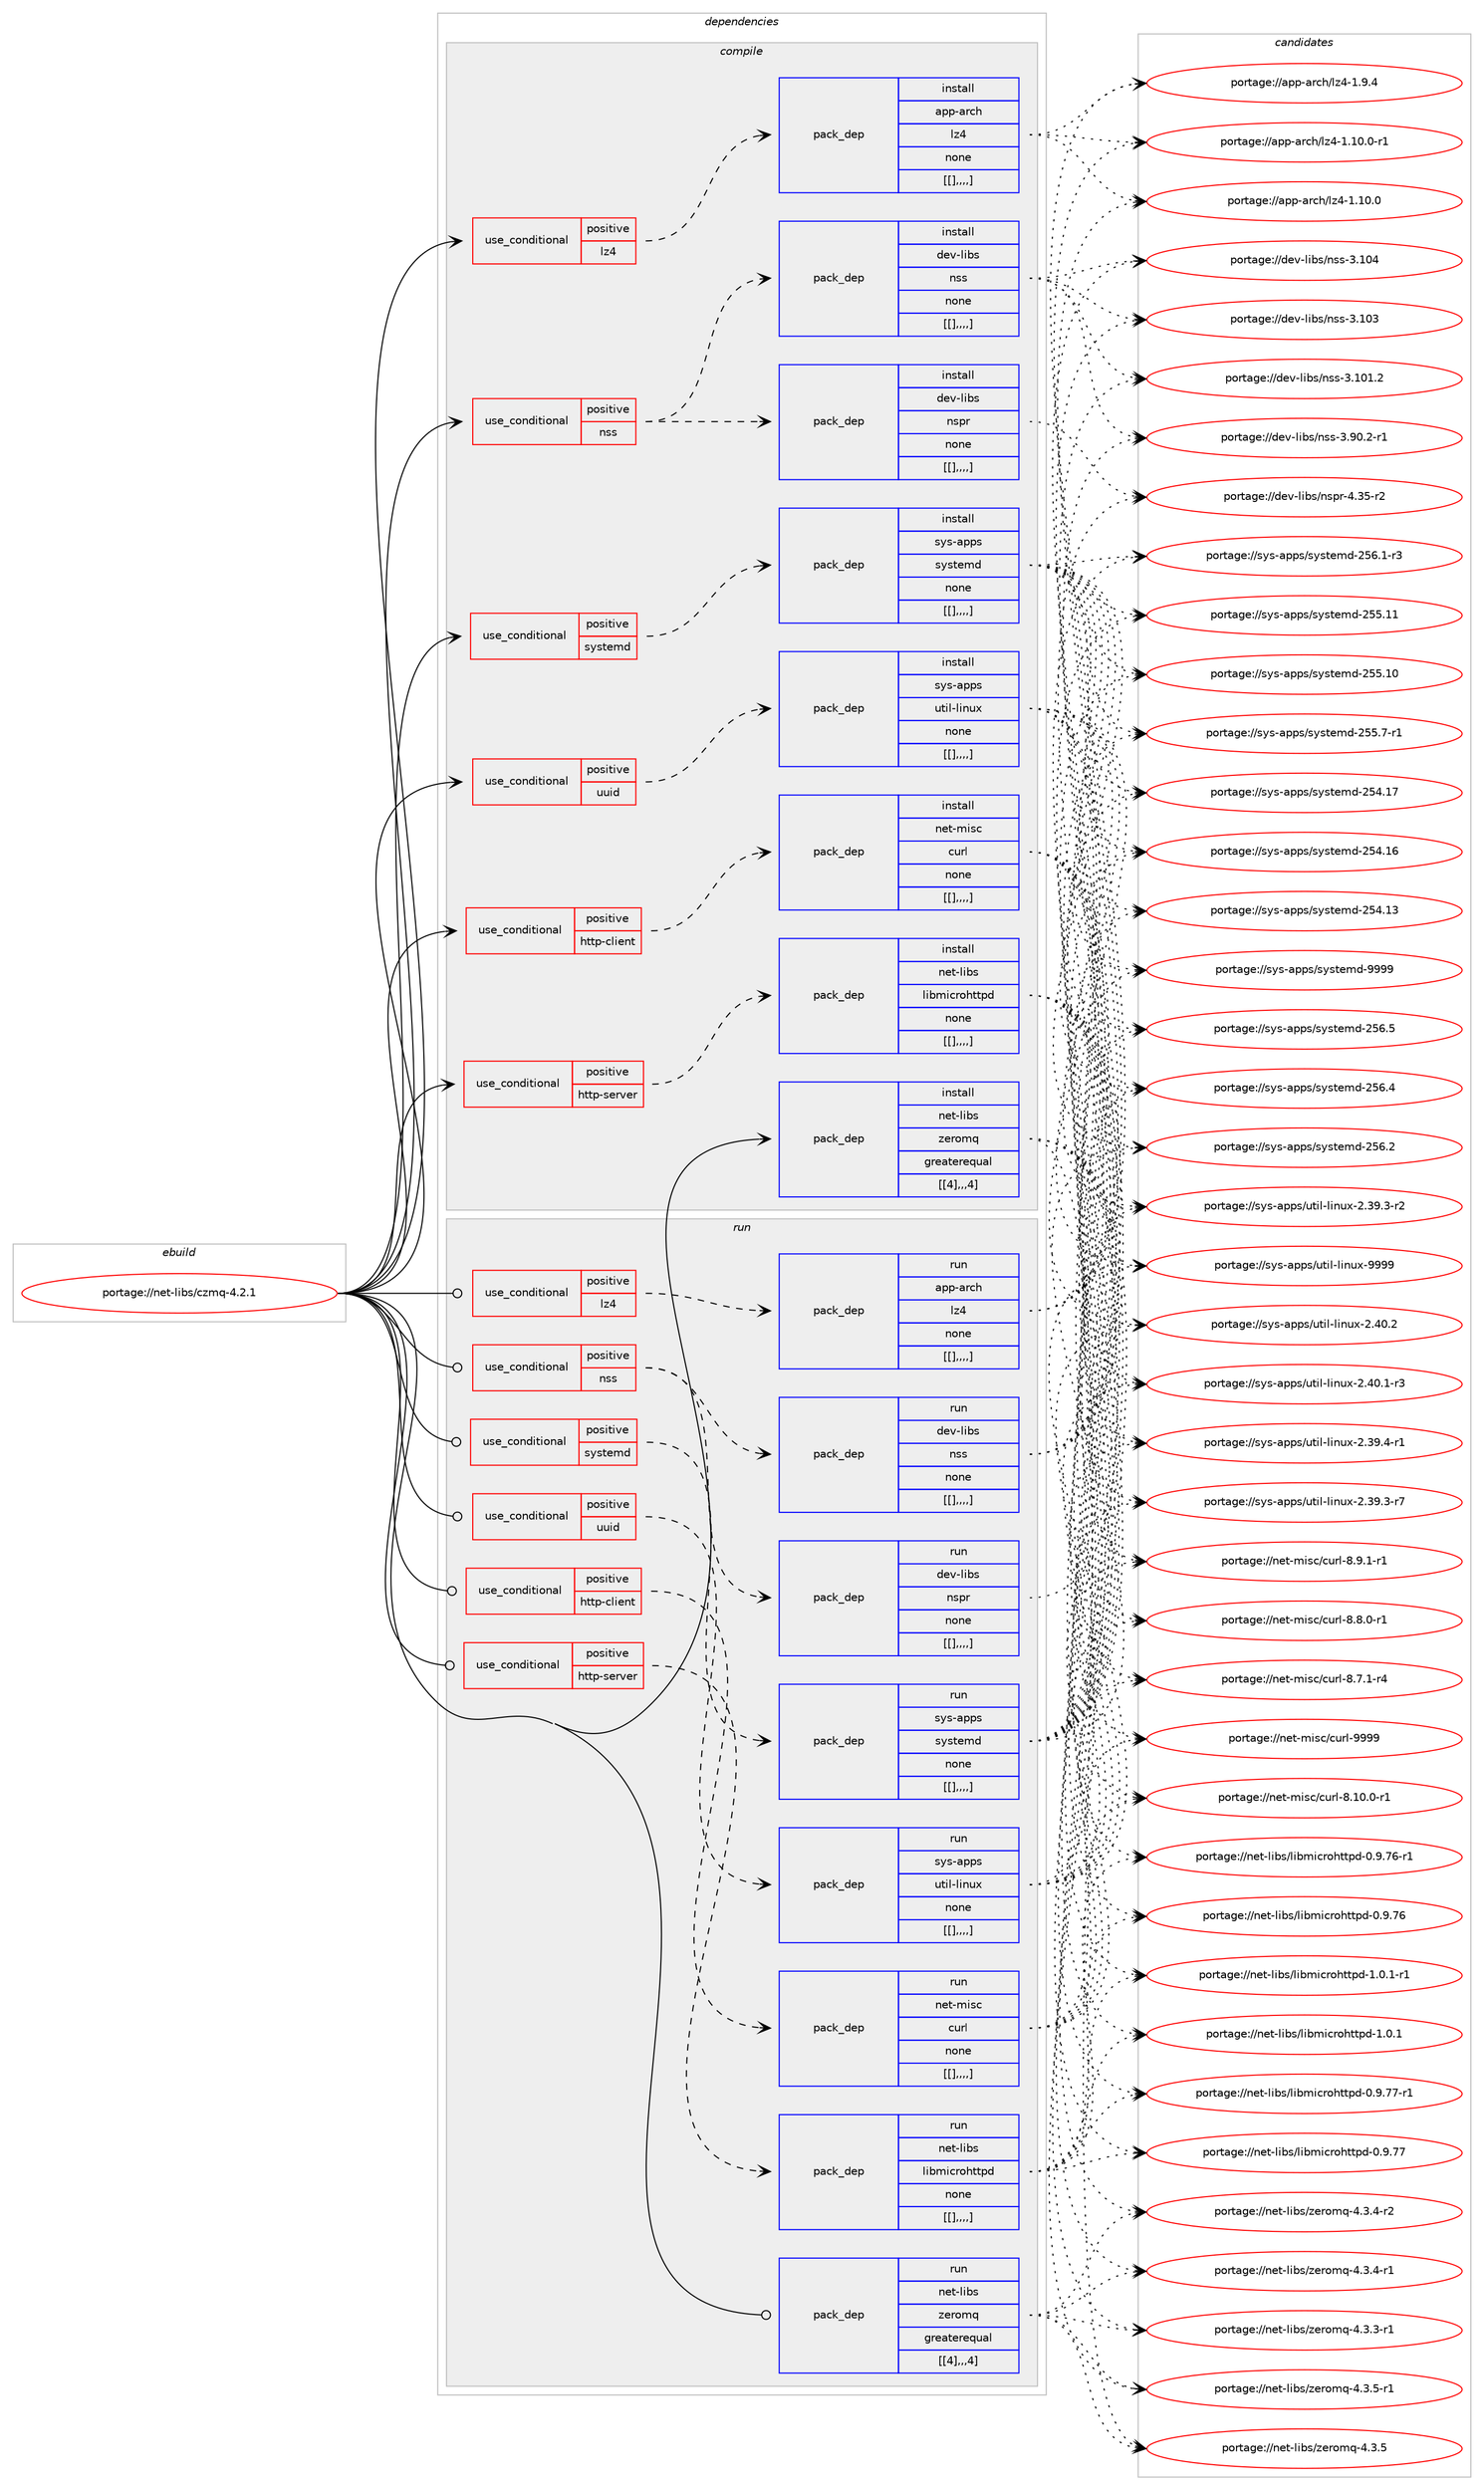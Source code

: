 digraph prolog {

# *************
# Graph options
# *************

newrank=true;
concentrate=true;
compound=true;
graph [rankdir=LR,fontname=Helvetica,fontsize=10,ranksep=1.5];#, ranksep=2.5, nodesep=0.2];
edge  [arrowhead=vee];
node  [fontname=Helvetica,fontsize=10];

# **********
# The ebuild
# **********

subgraph cluster_leftcol {
color=gray;
label=<<i>ebuild</i>>;
id [label="portage://net-libs/czmq-4.2.1", color=red, width=4, href="../net-libs/czmq-4.2.1.svg"];
}

# ****************
# The dependencies
# ****************

subgraph cluster_midcol {
color=gray;
label=<<i>dependencies</i>>;
subgraph cluster_compile {
fillcolor="#eeeeee";
style=filled;
label=<<i>compile</i>>;
subgraph cond98139 {
dependency377030 [label=<<TABLE BORDER="0" CELLBORDER="1" CELLSPACING="0" CELLPADDING="4"><TR><TD ROWSPAN="3" CELLPADDING="10">use_conditional</TD></TR><TR><TD>positive</TD></TR><TR><TD>http-client</TD></TR></TABLE>>, shape=none, color=red];
subgraph pack276081 {
dependency377031 [label=<<TABLE BORDER="0" CELLBORDER="1" CELLSPACING="0" CELLPADDING="4" WIDTH="220"><TR><TD ROWSPAN="6" CELLPADDING="30">pack_dep</TD></TR><TR><TD WIDTH="110">install</TD></TR><TR><TD>net-misc</TD></TR><TR><TD>curl</TD></TR><TR><TD>none</TD></TR><TR><TD>[[],,,,]</TD></TR></TABLE>>, shape=none, color=blue];
}
dependency377030:e -> dependency377031:w [weight=20,style="dashed",arrowhead="vee"];
}
id:e -> dependency377030:w [weight=20,style="solid",arrowhead="vee"];
subgraph cond98140 {
dependency377032 [label=<<TABLE BORDER="0" CELLBORDER="1" CELLSPACING="0" CELLPADDING="4"><TR><TD ROWSPAN="3" CELLPADDING="10">use_conditional</TD></TR><TR><TD>positive</TD></TR><TR><TD>http-server</TD></TR></TABLE>>, shape=none, color=red];
subgraph pack276082 {
dependency377033 [label=<<TABLE BORDER="0" CELLBORDER="1" CELLSPACING="0" CELLPADDING="4" WIDTH="220"><TR><TD ROWSPAN="6" CELLPADDING="30">pack_dep</TD></TR><TR><TD WIDTH="110">install</TD></TR><TR><TD>net-libs</TD></TR><TR><TD>libmicrohttpd</TD></TR><TR><TD>none</TD></TR><TR><TD>[[],,,,]</TD></TR></TABLE>>, shape=none, color=blue];
}
dependency377032:e -> dependency377033:w [weight=20,style="dashed",arrowhead="vee"];
}
id:e -> dependency377032:w [weight=20,style="solid",arrowhead="vee"];
subgraph cond98141 {
dependency377034 [label=<<TABLE BORDER="0" CELLBORDER="1" CELLSPACING="0" CELLPADDING="4"><TR><TD ROWSPAN="3" CELLPADDING="10">use_conditional</TD></TR><TR><TD>positive</TD></TR><TR><TD>lz4</TD></TR></TABLE>>, shape=none, color=red];
subgraph pack276083 {
dependency377035 [label=<<TABLE BORDER="0" CELLBORDER="1" CELLSPACING="0" CELLPADDING="4" WIDTH="220"><TR><TD ROWSPAN="6" CELLPADDING="30">pack_dep</TD></TR><TR><TD WIDTH="110">install</TD></TR><TR><TD>app-arch</TD></TR><TR><TD>lz4</TD></TR><TR><TD>none</TD></TR><TR><TD>[[],,,,]</TD></TR></TABLE>>, shape=none, color=blue];
}
dependency377034:e -> dependency377035:w [weight=20,style="dashed",arrowhead="vee"];
}
id:e -> dependency377034:w [weight=20,style="solid",arrowhead="vee"];
subgraph cond98142 {
dependency377036 [label=<<TABLE BORDER="0" CELLBORDER="1" CELLSPACING="0" CELLPADDING="4"><TR><TD ROWSPAN="3" CELLPADDING="10">use_conditional</TD></TR><TR><TD>positive</TD></TR><TR><TD>nss</TD></TR></TABLE>>, shape=none, color=red];
subgraph pack276084 {
dependency377037 [label=<<TABLE BORDER="0" CELLBORDER="1" CELLSPACING="0" CELLPADDING="4" WIDTH="220"><TR><TD ROWSPAN="6" CELLPADDING="30">pack_dep</TD></TR><TR><TD WIDTH="110">install</TD></TR><TR><TD>dev-libs</TD></TR><TR><TD>nspr</TD></TR><TR><TD>none</TD></TR><TR><TD>[[],,,,]</TD></TR></TABLE>>, shape=none, color=blue];
}
dependency377036:e -> dependency377037:w [weight=20,style="dashed",arrowhead="vee"];
subgraph pack276085 {
dependency377038 [label=<<TABLE BORDER="0" CELLBORDER="1" CELLSPACING="0" CELLPADDING="4" WIDTH="220"><TR><TD ROWSPAN="6" CELLPADDING="30">pack_dep</TD></TR><TR><TD WIDTH="110">install</TD></TR><TR><TD>dev-libs</TD></TR><TR><TD>nss</TD></TR><TR><TD>none</TD></TR><TR><TD>[[],,,,]</TD></TR></TABLE>>, shape=none, color=blue];
}
dependency377036:e -> dependency377038:w [weight=20,style="dashed",arrowhead="vee"];
}
id:e -> dependency377036:w [weight=20,style="solid",arrowhead="vee"];
subgraph cond98143 {
dependency377039 [label=<<TABLE BORDER="0" CELLBORDER="1" CELLSPACING="0" CELLPADDING="4"><TR><TD ROWSPAN="3" CELLPADDING="10">use_conditional</TD></TR><TR><TD>positive</TD></TR><TR><TD>systemd</TD></TR></TABLE>>, shape=none, color=red];
subgraph pack276086 {
dependency377040 [label=<<TABLE BORDER="0" CELLBORDER="1" CELLSPACING="0" CELLPADDING="4" WIDTH="220"><TR><TD ROWSPAN="6" CELLPADDING="30">pack_dep</TD></TR><TR><TD WIDTH="110">install</TD></TR><TR><TD>sys-apps</TD></TR><TR><TD>systemd</TD></TR><TR><TD>none</TD></TR><TR><TD>[[],,,,]</TD></TR></TABLE>>, shape=none, color=blue];
}
dependency377039:e -> dependency377040:w [weight=20,style="dashed",arrowhead="vee"];
}
id:e -> dependency377039:w [weight=20,style="solid",arrowhead="vee"];
subgraph cond98144 {
dependency377041 [label=<<TABLE BORDER="0" CELLBORDER="1" CELLSPACING="0" CELLPADDING="4"><TR><TD ROWSPAN="3" CELLPADDING="10">use_conditional</TD></TR><TR><TD>positive</TD></TR><TR><TD>uuid</TD></TR></TABLE>>, shape=none, color=red];
subgraph pack276087 {
dependency377042 [label=<<TABLE BORDER="0" CELLBORDER="1" CELLSPACING="0" CELLPADDING="4" WIDTH="220"><TR><TD ROWSPAN="6" CELLPADDING="30">pack_dep</TD></TR><TR><TD WIDTH="110">install</TD></TR><TR><TD>sys-apps</TD></TR><TR><TD>util-linux</TD></TR><TR><TD>none</TD></TR><TR><TD>[[],,,,]</TD></TR></TABLE>>, shape=none, color=blue];
}
dependency377041:e -> dependency377042:w [weight=20,style="dashed",arrowhead="vee"];
}
id:e -> dependency377041:w [weight=20,style="solid",arrowhead="vee"];
subgraph pack276088 {
dependency377043 [label=<<TABLE BORDER="0" CELLBORDER="1" CELLSPACING="0" CELLPADDING="4" WIDTH="220"><TR><TD ROWSPAN="6" CELLPADDING="30">pack_dep</TD></TR><TR><TD WIDTH="110">install</TD></TR><TR><TD>net-libs</TD></TR><TR><TD>zeromq</TD></TR><TR><TD>greaterequal</TD></TR><TR><TD>[[4],,,4]</TD></TR></TABLE>>, shape=none, color=blue];
}
id:e -> dependency377043:w [weight=20,style="solid",arrowhead="vee"];
}
subgraph cluster_compileandrun {
fillcolor="#eeeeee";
style=filled;
label=<<i>compile and run</i>>;
}
subgraph cluster_run {
fillcolor="#eeeeee";
style=filled;
label=<<i>run</i>>;
subgraph cond98145 {
dependency377044 [label=<<TABLE BORDER="0" CELLBORDER="1" CELLSPACING="0" CELLPADDING="4"><TR><TD ROWSPAN="3" CELLPADDING="10">use_conditional</TD></TR><TR><TD>positive</TD></TR><TR><TD>http-client</TD></TR></TABLE>>, shape=none, color=red];
subgraph pack276089 {
dependency377045 [label=<<TABLE BORDER="0" CELLBORDER="1" CELLSPACING="0" CELLPADDING="4" WIDTH="220"><TR><TD ROWSPAN="6" CELLPADDING="30">pack_dep</TD></TR><TR><TD WIDTH="110">run</TD></TR><TR><TD>net-misc</TD></TR><TR><TD>curl</TD></TR><TR><TD>none</TD></TR><TR><TD>[[],,,,]</TD></TR></TABLE>>, shape=none, color=blue];
}
dependency377044:e -> dependency377045:w [weight=20,style="dashed",arrowhead="vee"];
}
id:e -> dependency377044:w [weight=20,style="solid",arrowhead="odot"];
subgraph cond98146 {
dependency377046 [label=<<TABLE BORDER="0" CELLBORDER="1" CELLSPACING="0" CELLPADDING="4"><TR><TD ROWSPAN="3" CELLPADDING="10">use_conditional</TD></TR><TR><TD>positive</TD></TR><TR><TD>http-server</TD></TR></TABLE>>, shape=none, color=red];
subgraph pack276090 {
dependency377047 [label=<<TABLE BORDER="0" CELLBORDER="1" CELLSPACING="0" CELLPADDING="4" WIDTH="220"><TR><TD ROWSPAN="6" CELLPADDING="30">pack_dep</TD></TR><TR><TD WIDTH="110">run</TD></TR><TR><TD>net-libs</TD></TR><TR><TD>libmicrohttpd</TD></TR><TR><TD>none</TD></TR><TR><TD>[[],,,,]</TD></TR></TABLE>>, shape=none, color=blue];
}
dependency377046:e -> dependency377047:w [weight=20,style="dashed",arrowhead="vee"];
}
id:e -> dependency377046:w [weight=20,style="solid",arrowhead="odot"];
subgraph cond98147 {
dependency377048 [label=<<TABLE BORDER="0" CELLBORDER="1" CELLSPACING="0" CELLPADDING="4"><TR><TD ROWSPAN="3" CELLPADDING="10">use_conditional</TD></TR><TR><TD>positive</TD></TR><TR><TD>lz4</TD></TR></TABLE>>, shape=none, color=red];
subgraph pack276091 {
dependency377049 [label=<<TABLE BORDER="0" CELLBORDER="1" CELLSPACING="0" CELLPADDING="4" WIDTH="220"><TR><TD ROWSPAN="6" CELLPADDING="30">pack_dep</TD></TR><TR><TD WIDTH="110">run</TD></TR><TR><TD>app-arch</TD></TR><TR><TD>lz4</TD></TR><TR><TD>none</TD></TR><TR><TD>[[],,,,]</TD></TR></TABLE>>, shape=none, color=blue];
}
dependency377048:e -> dependency377049:w [weight=20,style="dashed",arrowhead="vee"];
}
id:e -> dependency377048:w [weight=20,style="solid",arrowhead="odot"];
subgraph cond98148 {
dependency377050 [label=<<TABLE BORDER="0" CELLBORDER="1" CELLSPACING="0" CELLPADDING="4"><TR><TD ROWSPAN="3" CELLPADDING="10">use_conditional</TD></TR><TR><TD>positive</TD></TR><TR><TD>nss</TD></TR></TABLE>>, shape=none, color=red];
subgraph pack276092 {
dependency377051 [label=<<TABLE BORDER="0" CELLBORDER="1" CELLSPACING="0" CELLPADDING="4" WIDTH="220"><TR><TD ROWSPAN="6" CELLPADDING="30">pack_dep</TD></TR><TR><TD WIDTH="110">run</TD></TR><TR><TD>dev-libs</TD></TR><TR><TD>nspr</TD></TR><TR><TD>none</TD></TR><TR><TD>[[],,,,]</TD></TR></TABLE>>, shape=none, color=blue];
}
dependency377050:e -> dependency377051:w [weight=20,style="dashed",arrowhead="vee"];
subgraph pack276093 {
dependency377052 [label=<<TABLE BORDER="0" CELLBORDER="1" CELLSPACING="0" CELLPADDING="4" WIDTH="220"><TR><TD ROWSPAN="6" CELLPADDING="30">pack_dep</TD></TR><TR><TD WIDTH="110">run</TD></TR><TR><TD>dev-libs</TD></TR><TR><TD>nss</TD></TR><TR><TD>none</TD></TR><TR><TD>[[],,,,]</TD></TR></TABLE>>, shape=none, color=blue];
}
dependency377050:e -> dependency377052:w [weight=20,style="dashed",arrowhead="vee"];
}
id:e -> dependency377050:w [weight=20,style="solid",arrowhead="odot"];
subgraph cond98149 {
dependency377053 [label=<<TABLE BORDER="0" CELLBORDER="1" CELLSPACING="0" CELLPADDING="4"><TR><TD ROWSPAN="3" CELLPADDING="10">use_conditional</TD></TR><TR><TD>positive</TD></TR><TR><TD>systemd</TD></TR></TABLE>>, shape=none, color=red];
subgraph pack276094 {
dependency377054 [label=<<TABLE BORDER="0" CELLBORDER="1" CELLSPACING="0" CELLPADDING="4" WIDTH="220"><TR><TD ROWSPAN="6" CELLPADDING="30">pack_dep</TD></TR><TR><TD WIDTH="110">run</TD></TR><TR><TD>sys-apps</TD></TR><TR><TD>systemd</TD></TR><TR><TD>none</TD></TR><TR><TD>[[],,,,]</TD></TR></TABLE>>, shape=none, color=blue];
}
dependency377053:e -> dependency377054:w [weight=20,style="dashed",arrowhead="vee"];
}
id:e -> dependency377053:w [weight=20,style="solid",arrowhead="odot"];
subgraph cond98150 {
dependency377055 [label=<<TABLE BORDER="0" CELLBORDER="1" CELLSPACING="0" CELLPADDING="4"><TR><TD ROWSPAN="3" CELLPADDING="10">use_conditional</TD></TR><TR><TD>positive</TD></TR><TR><TD>uuid</TD></TR></TABLE>>, shape=none, color=red];
subgraph pack276095 {
dependency377056 [label=<<TABLE BORDER="0" CELLBORDER="1" CELLSPACING="0" CELLPADDING="4" WIDTH="220"><TR><TD ROWSPAN="6" CELLPADDING="30">pack_dep</TD></TR><TR><TD WIDTH="110">run</TD></TR><TR><TD>sys-apps</TD></TR><TR><TD>util-linux</TD></TR><TR><TD>none</TD></TR><TR><TD>[[],,,,]</TD></TR></TABLE>>, shape=none, color=blue];
}
dependency377055:e -> dependency377056:w [weight=20,style="dashed",arrowhead="vee"];
}
id:e -> dependency377055:w [weight=20,style="solid",arrowhead="odot"];
subgraph pack276096 {
dependency377057 [label=<<TABLE BORDER="0" CELLBORDER="1" CELLSPACING="0" CELLPADDING="4" WIDTH="220"><TR><TD ROWSPAN="6" CELLPADDING="30">pack_dep</TD></TR><TR><TD WIDTH="110">run</TD></TR><TR><TD>net-libs</TD></TR><TR><TD>zeromq</TD></TR><TR><TD>greaterequal</TD></TR><TR><TD>[[4],,,4]</TD></TR></TABLE>>, shape=none, color=blue];
}
id:e -> dependency377057:w [weight=20,style="solid",arrowhead="odot"];
}
}

# **************
# The candidates
# **************

subgraph cluster_choices {
rank=same;
color=gray;
label=<<i>candidates</i>>;

subgraph choice276081 {
color=black;
nodesep=1;
choice110101116451091051159947991171141084557575757 [label="portage://net-misc/curl-9999", color=red, width=4,href="../net-misc/curl-9999.svg"];
choice11010111645109105115994799117114108455646494846484511449 [label="portage://net-misc/curl-8.10.0-r1", color=red, width=4,href="../net-misc/curl-8.10.0-r1.svg"];
choice110101116451091051159947991171141084556465746494511449 [label="portage://net-misc/curl-8.9.1-r1", color=red, width=4,href="../net-misc/curl-8.9.1-r1.svg"];
choice110101116451091051159947991171141084556465646484511449 [label="portage://net-misc/curl-8.8.0-r1", color=red, width=4,href="../net-misc/curl-8.8.0-r1.svg"];
choice110101116451091051159947991171141084556465546494511452 [label="portage://net-misc/curl-8.7.1-r4", color=red, width=4,href="../net-misc/curl-8.7.1-r4.svg"];
dependency377031:e -> choice110101116451091051159947991171141084557575757:w [style=dotted,weight="100"];
dependency377031:e -> choice11010111645109105115994799117114108455646494846484511449:w [style=dotted,weight="100"];
dependency377031:e -> choice110101116451091051159947991171141084556465746494511449:w [style=dotted,weight="100"];
dependency377031:e -> choice110101116451091051159947991171141084556465646484511449:w [style=dotted,weight="100"];
dependency377031:e -> choice110101116451091051159947991171141084556465546494511452:w [style=dotted,weight="100"];
}
subgraph choice276082 {
color=black;
nodesep=1;
choice11010111645108105981154710810598109105991141111041161161121004549464846494511449 [label="portage://net-libs/libmicrohttpd-1.0.1-r1", color=red, width=4,href="../net-libs/libmicrohttpd-1.0.1-r1.svg"];
choice1101011164510810598115471081059810910599114111104116116112100454946484649 [label="portage://net-libs/libmicrohttpd-1.0.1", color=red, width=4,href="../net-libs/libmicrohttpd-1.0.1.svg"];
choice1101011164510810598115471081059810910599114111104116116112100454846574655554511449 [label="portage://net-libs/libmicrohttpd-0.9.77-r1", color=red, width=4,href="../net-libs/libmicrohttpd-0.9.77-r1.svg"];
choice110101116451081059811547108105981091059911411110411611611210045484657465555 [label="portage://net-libs/libmicrohttpd-0.9.77", color=red, width=4,href="../net-libs/libmicrohttpd-0.9.77.svg"];
choice1101011164510810598115471081059810910599114111104116116112100454846574655544511449 [label="portage://net-libs/libmicrohttpd-0.9.76-r1", color=red, width=4,href="../net-libs/libmicrohttpd-0.9.76-r1.svg"];
choice110101116451081059811547108105981091059911411110411611611210045484657465554 [label="portage://net-libs/libmicrohttpd-0.9.76", color=red, width=4,href="../net-libs/libmicrohttpd-0.9.76.svg"];
dependency377033:e -> choice11010111645108105981154710810598109105991141111041161161121004549464846494511449:w [style=dotted,weight="100"];
dependency377033:e -> choice1101011164510810598115471081059810910599114111104116116112100454946484649:w [style=dotted,weight="100"];
dependency377033:e -> choice1101011164510810598115471081059810910599114111104116116112100454846574655554511449:w [style=dotted,weight="100"];
dependency377033:e -> choice110101116451081059811547108105981091059911411110411611611210045484657465555:w [style=dotted,weight="100"];
dependency377033:e -> choice1101011164510810598115471081059810910599114111104116116112100454846574655544511449:w [style=dotted,weight="100"];
dependency377033:e -> choice110101116451081059811547108105981091059911411110411611611210045484657465554:w [style=dotted,weight="100"];
}
subgraph choice276083 {
color=black;
nodesep=1;
choice971121124597114991044710812252454946494846484511449 [label="portage://app-arch/lz4-1.10.0-r1", color=red, width=4,href="../app-arch/lz4-1.10.0-r1.svg"];
choice97112112459711499104471081225245494649484648 [label="portage://app-arch/lz4-1.10.0", color=red, width=4,href="../app-arch/lz4-1.10.0.svg"];
choice971121124597114991044710812252454946574652 [label="portage://app-arch/lz4-1.9.4", color=red, width=4,href="../app-arch/lz4-1.9.4.svg"];
dependency377035:e -> choice971121124597114991044710812252454946494846484511449:w [style=dotted,weight="100"];
dependency377035:e -> choice97112112459711499104471081225245494649484648:w [style=dotted,weight="100"];
dependency377035:e -> choice971121124597114991044710812252454946574652:w [style=dotted,weight="100"];
}
subgraph choice276084 {
color=black;
nodesep=1;
choice10010111845108105981154711011511211445524651534511450 [label="portage://dev-libs/nspr-4.35-r2", color=red, width=4,href="../dev-libs/nspr-4.35-r2.svg"];
dependency377037:e -> choice10010111845108105981154711011511211445524651534511450:w [style=dotted,weight="100"];
}
subgraph choice276085 {
color=black;
nodesep=1;
choice100101118451081059811547110115115455146494852 [label="portage://dev-libs/nss-3.104", color=red, width=4,href="../dev-libs/nss-3.104.svg"];
choice100101118451081059811547110115115455146494851 [label="portage://dev-libs/nss-3.103", color=red, width=4,href="../dev-libs/nss-3.103.svg"];
choice1001011184510810598115471101151154551464948494650 [label="portage://dev-libs/nss-3.101.2", color=red, width=4,href="../dev-libs/nss-3.101.2.svg"];
choice100101118451081059811547110115115455146574846504511449 [label="portage://dev-libs/nss-3.90.2-r1", color=red, width=4,href="../dev-libs/nss-3.90.2-r1.svg"];
dependency377038:e -> choice100101118451081059811547110115115455146494852:w [style=dotted,weight="100"];
dependency377038:e -> choice100101118451081059811547110115115455146494851:w [style=dotted,weight="100"];
dependency377038:e -> choice1001011184510810598115471101151154551464948494650:w [style=dotted,weight="100"];
dependency377038:e -> choice100101118451081059811547110115115455146574846504511449:w [style=dotted,weight="100"];
}
subgraph choice276086 {
color=black;
nodesep=1;
choice1151211154597112112115471151211151161011091004557575757 [label="portage://sys-apps/systemd-9999", color=red, width=4,href="../sys-apps/systemd-9999.svg"];
choice115121115459711211211547115121115116101109100455053544653 [label="portage://sys-apps/systemd-256.5", color=red, width=4,href="../sys-apps/systemd-256.5.svg"];
choice115121115459711211211547115121115116101109100455053544652 [label="portage://sys-apps/systemd-256.4", color=red, width=4,href="../sys-apps/systemd-256.4.svg"];
choice115121115459711211211547115121115116101109100455053544650 [label="portage://sys-apps/systemd-256.2", color=red, width=4,href="../sys-apps/systemd-256.2.svg"];
choice1151211154597112112115471151211151161011091004550535446494511451 [label="portage://sys-apps/systemd-256.1-r3", color=red, width=4,href="../sys-apps/systemd-256.1-r3.svg"];
choice11512111545971121121154711512111511610110910045505353464949 [label="portage://sys-apps/systemd-255.11", color=red, width=4,href="../sys-apps/systemd-255.11.svg"];
choice11512111545971121121154711512111511610110910045505353464948 [label="portage://sys-apps/systemd-255.10", color=red, width=4,href="../sys-apps/systemd-255.10.svg"];
choice1151211154597112112115471151211151161011091004550535346554511449 [label="portage://sys-apps/systemd-255.7-r1", color=red, width=4,href="../sys-apps/systemd-255.7-r1.svg"];
choice11512111545971121121154711512111511610110910045505352464955 [label="portage://sys-apps/systemd-254.17", color=red, width=4,href="../sys-apps/systemd-254.17.svg"];
choice11512111545971121121154711512111511610110910045505352464954 [label="portage://sys-apps/systemd-254.16", color=red, width=4,href="../sys-apps/systemd-254.16.svg"];
choice11512111545971121121154711512111511610110910045505352464951 [label="portage://sys-apps/systemd-254.13", color=red, width=4,href="../sys-apps/systemd-254.13.svg"];
dependency377040:e -> choice1151211154597112112115471151211151161011091004557575757:w [style=dotted,weight="100"];
dependency377040:e -> choice115121115459711211211547115121115116101109100455053544653:w [style=dotted,weight="100"];
dependency377040:e -> choice115121115459711211211547115121115116101109100455053544652:w [style=dotted,weight="100"];
dependency377040:e -> choice115121115459711211211547115121115116101109100455053544650:w [style=dotted,weight="100"];
dependency377040:e -> choice1151211154597112112115471151211151161011091004550535446494511451:w [style=dotted,weight="100"];
dependency377040:e -> choice11512111545971121121154711512111511610110910045505353464949:w [style=dotted,weight="100"];
dependency377040:e -> choice11512111545971121121154711512111511610110910045505353464948:w [style=dotted,weight="100"];
dependency377040:e -> choice1151211154597112112115471151211151161011091004550535346554511449:w [style=dotted,weight="100"];
dependency377040:e -> choice11512111545971121121154711512111511610110910045505352464955:w [style=dotted,weight="100"];
dependency377040:e -> choice11512111545971121121154711512111511610110910045505352464954:w [style=dotted,weight="100"];
dependency377040:e -> choice11512111545971121121154711512111511610110910045505352464951:w [style=dotted,weight="100"];
}
subgraph choice276087 {
color=black;
nodesep=1;
choice115121115459711211211547117116105108451081051101171204557575757 [label="portage://sys-apps/util-linux-9999", color=red, width=4,href="../sys-apps/util-linux-9999.svg"];
choice1151211154597112112115471171161051084510810511011712045504652484650 [label="portage://sys-apps/util-linux-2.40.2", color=red, width=4,href="../sys-apps/util-linux-2.40.2.svg"];
choice11512111545971121121154711711610510845108105110117120455046524846494511451 [label="portage://sys-apps/util-linux-2.40.1-r3", color=red, width=4,href="../sys-apps/util-linux-2.40.1-r3.svg"];
choice11512111545971121121154711711610510845108105110117120455046515746524511449 [label="portage://sys-apps/util-linux-2.39.4-r1", color=red, width=4,href="../sys-apps/util-linux-2.39.4-r1.svg"];
choice11512111545971121121154711711610510845108105110117120455046515746514511455 [label="portage://sys-apps/util-linux-2.39.3-r7", color=red, width=4,href="../sys-apps/util-linux-2.39.3-r7.svg"];
choice11512111545971121121154711711610510845108105110117120455046515746514511450 [label="portage://sys-apps/util-linux-2.39.3-r2", color=red, width=4,href="../sys-apps/util-linux-2.39.3-r2.svg"];
dependency377042:e -> choice115121115459711211211547117116105108451081051101171204557575757:w [style=dotted,weight="100"];
dependency377042:e -> choice1151211154597112112115471171161051084510810511011712045504652484650:w [style=dotted,weight="100"];
dependency377042:e -> choice11512111545971121121154711711610510845108105110117120455046524846494511451:w [style=dotted,weight="100"];
dependency377042:e -> choice11512111545971121121154711711610510845108105110117120455046515746524511449:w [style=dotted,weight="100"];
dependency377042:e -> choice11512111545971121121154711711610510845108105110117120455046515746514511455:w [style=dotted,weight="100"];
dependency377042:e -> choice11512111545971121121154711711610510845108105110117120455046515746514511450:w [style=dotted,weight="100"];
}
subgraph choice276088 {
color=black;
nodesep=1;
choice1101011164510810598115471221011141111091134552465146534511449 [label="portage://net-libs/zeromq-4.3.5-r1", color=red, width=4,href="../net-libs/zeromq-4.3.5-r1.svg"];
choice110101116451081059811547122101114111109113455246514653 [label="portage://net-libs/zeromq-4.3.5", color=red, width=4,href="../net-libs/zeromq-4.3.5.svg"];
choice1101011164510810598115471221011141111091134552465146524511450 [label="portage://net-libs/zeromq-4.3.4-r2", color=red, width=4,href="../net-libs/zeromq-4.3.4-r2.svg"];
choice1101011164510810598115471221011141111091134552465146524511449 [label="portage://net-libs/zeromq-4.3.4-r1", color=red, width=4,href="../net-libs/zeromq-4.3.4-r1.svg"];
choice1101011164510810598115471221011141111091134552465146514511449 [label="portage://net-libs/zeromq-4.3.3-r1", color=red, width=4,href="../net-libs/zeromq-4.3.3-r1.svg"];
dependency377043:e -> choice1101011164510810598115471221011141111091134552465146534511449:w [style=dotted,weight="100"];
dependency377043:e -> choice110101116451081059811547122101114111109113455246514653:w [style=dotted,weight="100"];
dependency377043:e -> choice1101011164510810598115471221011141111091134552465146524511450:w [style=dotted,weight="100"];
dependency377043:e -> choice1101011164510810598115471221011141111091134552465146524511449:w [style=dotted,weight="100"];
dependency377043:e -> choice1101011164510810598115471221011141111091134552465146514511449:w [style=dotted,weight="100"];
}
subgraph choice276089 {
color=black;
nodesep=1;
choice110101116451091051159947991171141084557575757 [label="portage://net-misc/curl-9999", color=red, width=4,href="../net-misc/curl-9999.svg"];
choice11010111645109105115994799117114108455646494846484511449 [label="portage://net-misc/curl-8.10.0-r1", color=red, width=4,href="../net-misc/curl-8.10.0-r1.svg"];
choice110101116451091051159947991171141084556465746494511449 [label="portage://net-misc/curl-8.9.1-r1", color=red, width=4,href="../net-misc/curl-8.9.1-r1.svg"];
choice110101116451091051159947991171141084556465646484511449 [label="portage://net-misc/curl-8.8.0-r1", color=red, width=4,href="../net-misc/curl-8.8.0-r1.svg"];
choice110101116451091051159947991171141084556465546494511452 [label="portage://net-misc/curl-8.7.1-r4", color=red, width=4,href="../net-misc/curl-8.7.1-r4.svg"];
dependency377045:e -> choice110101116451091051159947991171141084557575757:w [style=dotted,weight="100"];
dependency377045:e -> choice11010111645109105115994799117114108455646494846484511449:w [style=dotted,weight="100"];
dependency377045:e -> choice110101116451091051159947991171141084556465746494511449:w [style=dotted,weight="100"];
dependency377045:e -> choice110101116451091051159947991171141084556465646484511449:w [style=dotted,weight="100"];
dependency377045:e -> choice110101116451091051159947991171141084556465546494511452:w [style=dotted,weight="100"];
}
subgraph choice276090 {
color=black;
nodesep=1;
choice11010111645108105981154710810598109105991141111041161161121004549464846494511449 [label="portage://net-libs/libmicrohttpd-1.0.1-r1", color=red, width=4,href="../net-libs/libmicrohttpd-1.0.1-r1.svg"];
choice1101011164510810598115471081059810910599114111104116116112100454946484649 [label="portage://net-libs/libmicrohttpd-1.0.1", color=red, width=4,href="../net-libs/libmicrohttpd-1.0.1.svg"];
choice1101011164510810598115471081059810910599114111104116116112100454846574655554511449 [label="portage://net-libs/libmicrohttpd-0.9.77-r1", color=red, width=4,href="../net-libs/libmicrohttpd-0.9.77-r1.svg"];
choice110101116451081059811547108105981091059911411110411611611210045484657465555 [label="portage://net-libs/libmicrohttpd-0.9.77", color=red, width=4,href="../net-libs/libmicrohttpd-0.9.77.svg"];
choice1101011164510810598115471081059810910599114111104116116112100454846574655544511449 [label="portage://net-libs/libmicrohttpd-0.9.76-r1", color=red, width=4,href="../net-libs/libmicrohttpd-0.9.76-r1.svg"];
choice110101116451081059811547108105981091059911411110411611611210045484657465554 [label="portage://net-libs/libmicrohttpd-0.9.76", color=red, width=4,href="../net-libs/libmicrohttpd-0.9.76.svg"];
dependency377047:e -> choice11010111645108105981154710810598109105991141111041161161121004549464846494511449:w [style=dotted,weight="100"];
dependency377047:e -> choice1101011164510810598115471081059810910599114111104116116112100454946484649:w [style=dotted,weight="100"];
dependency377047:e -> choice1101011164510810598115471081059810910599114111104116116112100454846574655554511449:w [style=dotted,weight="100"];
dependency377047:e -> choice110101116451081059811547108105981091059911411110411611611210045484657465555:w [style=dotted,weight="100"];
dependency377047:e -> choice1101011164510810598115471081059810910599114111104116116112100454846574655544511449:w [style=dotted,weight="100"];
dependency377047:e -> choice110101116451081059811547108105981091059911411110411611611210045484657465554:w [style=dotted,weight="100"];
}
subgraph choice276091 {
color=black;
nodesep=1;
choice971121124597114991044710812252454946494846484511449 [label="portage://app-arch/lz4-1.10.0-r1", color=red, width=4,href="../app-arch/lz4-1.10.0-r1.svg"];
choice97112112459711499104471081225245494649484648 [label="portage://app-arch/lz4-1.10.0", color=red, width=4,href="../app-arch/lz4-1.10.0.svg"];
choice971121124597114991044710812252454946574652 [label="portage://app-arch/lz4-1.9.4", color=red, width=4,href="../app-arch/lz4-1.9.4.svg"];
dependency377049:e -> choice971121124597114991044710812252454946494846484511449:w [style=dotted,weight="100"];
dependency377049:e -> choice97112112459711499104471081225245494649484648:w [style=dotted,weight="100"];
dependency377049:e -> choice971121124597114991044710812252454946574652:w [style=dotted,weight="100"];
}
subgraph choice276092 {
color=black;
nodesep=1;
choice10010111845108105981154711011511211445524651534511450 [label="portage://dev-libs/nspr-4.35-r2", color=red, width=4,href="../dev-libs/nspr-4.35-r2.svg"];
dependency377051:e -> choice10010111845108105981154711011511211445524651534511450:w [style=dotted,weight="100"];
}
subgraph choice276093 {
color=black;
nodesep=1;
choice100101118451081059811547110115115455146494852 [label="portage://dev-libs/nss-3.104", color=red, width=4,href="../dev-libs/nss-3.104.svg"];
choice100101118451081059811547110115115455146494851 [label="portage://dev-libs/nss-3.103", color=red, width=4,href="../dev-libs/nss-3.103.svg"];
choice1001011184510810598115471101151154551464948494650 [label="portage://dev-libs/nss-3.101.2", color=red, width=4,href="../dev-libs/nss-3.101.2.svg"];
choice100101118451081059811547110115115455146574846504511449 [label="portage://dev-libs/nss-3.90.2-r1", color=red, width=4,href="../dev-libs/nss-3.90.2-r1.svg"];
dependency377052:e -> choice100101118451081059811547110115115455146494852:w [style=dotted,weight="100"];
dependency377052:e -> choice100101118451081059811547110115115455146494851:w [style=dotted,weight="100"];
dependency377052:e -> choice1001011184510810598115471101151154551464948494650:w [style=dotted,weight="100"];
dependency377052:e -> choice100101118451081059811547110115115455146574846504511449:w [style=dotted,weight="100"];
}
subgraph choice276094 {
color=black;
nodesep=1;
choice1151211154597112112115471151211151161011091004557575757 [label="portage://sys-apps/systemd-9999", color=red, width=4,href="../sys-apps/systemd-9999.svg"];
choice115121115459711211211547115121115116101109100455053544653 [label="portage://sys-apps/systemd-256.5", color=red, width=4,href="../sys-apps/systemd-256.5.svg"];
choice115121115459711211211547115121115116101109100455053544652 [label="portage://sys-apps/systemd-256.4", color=red, width=4,href="../sys-apps/systemd-256.4.svg"];
choice115121115459711211211547115121115116101109100455053544650 [label="portage://sys-apps/systemd-256.2", color=red, width=4,href="../sys-apps/systemd-256.2.svg"];
choice1151211154597112112115471151211151161011091004550535446494511451 [label="portage://sys-apps/systemd-256.1-r3", color=red, width=4,href="../sys-apps/systemd-256.1-r3.svg"];
choice11512111545971121121154711512111511610110910045505353464949 [label="portage://sys-apps/systemd-255.11", color=red, width=4,href="../sys-apps/systemd-255.11.svg"];
choice11512111545971121121154711512111511610110910045505353464948 [label="portage://sys-apps/systemd-255.10", color=red, width=4,href="../sys-apps/systemd-255.10.svg"];
choice1151211154597112112115471151211151161011091004550535346554511449 [label="portage://sys-apps/systemd-255.7-r1", color=red, width=4,href="../sys-apps/systemd-255.7-r1.svg"];
choice11512111545971121121154711512111511610110910045505352464955 [label="portage://sys-apps/systemd-254.17", color=red, width=4,href="../sys-apps/systemd-254.17.svg"];
choice11512111545971121121154711512111511610110910045505352464954 [label="portage://sys-apps/systemd-254.16", color=red, width=4,href="../sys-apps/systemd-254.16.svg"];
choice11512111545971121121154711512111511610110910045505352464951 [label="portage://sys-apps/systemd-254.13", color=red, width=4,href="../sys-apps/systemd-254.13.svg"];
dependency377054:e -> choice1151211154597112112115471151211151161011091004557575757:w [style=dotted,weight="100"];
dependency377054:e -> choice115121115459711211211547115121115116101109100455053544653:w [style=dotted,weight="100"];
dependency377054:e -> choice115121115459711211211547115121115116101109100455053544652:w [style=dotted,weight="100"];
dependency377054:e -> choice115121115459711211211547115121115116101109100455053544650:w [style=dotted,weight="100"];
dependency377054:e -> choice1151211154597112112115471151211151161011091004550535446494511451:w [style=dotted,weight="100"];
dependency377054:e -> choice11512111545971121121154711512111511610110910045505353464949:w [style=dotted,weight="100"];
dependency377054:e -> choice11512111545971121121154711512111511610110910045505353464948:w [style=dotted,weight="100"];
dependency377054:e -> choice1151211154597112112115471151211151161011091004550535346554511449:w [style=dotted,weight="100"];
dependency377054:e -> choice11512111545971121121154711512111511610110910045505352464955:w [style=dotted,weight="100"];
dependency377054:e -> choice11512111545971121121154711512111511610110910045505352464954:w [style=dotted,weight="100"];
dependency377054:e -> choice11512111545971121121154711512111511610110910045505352464951:w [style=dotted,weight="100"];
}
subgraph choice276095 {
color=black;
nodesep=1;
choice115121115459711211211547117116105108451081051101171204557575757 [label="portage://sys-apps/util-linux-9999", color=red, width=4,href="../sys-apps/util-linux-9999.svg"];
choice1151211154597112112115471171161051084510810511011712045504652484650 [label="portage://sys-apps/util-linux-2.40.2", color=red, width=4,href="../sys-apps/util-linux-2.40.2.svg"];
choice11512111545971121121154711711610510845108105110117120455046524846494511451 [label="portage://sys-apps/util-linux-2.40.1-r3", color=red, width=4,href="../sys-apps/util-linux-2.40.1-r3.svg"];
choice11512111545971121121154711711610510845108105110117120455046515746524511449 [label="portage://sys-apps/util-linux-2.39.4-r1", color=red, width=4,href="../sys-apps/util-linux-2.39.4-r1.svg"];
choice11512111545971121121154711711610510845108105110117120455046515746514511455 [label="portage://sys-apps/util-linux-2.39.3-r7", color=red, width=4,href="../sys-apps/util-linux-2.39.3-r7.svg"];
choice11512111545971121121154711711610510845108105110117120455046515746514511450 [label="portage://sys-apps/util-linux-2.39.3-r2", color=red, width=4,href="../sys-apps/util-linux-2.39.3-r2.svg"];
dependency377056:e -> choice115121115459711211211547117116105108451081051101171204557575757:w [style=dotted,weight="100"];
dependency377056:e -> choice1151211154597112112115471171161051084510810511011712045504652484650:w [style=dotted,weight="100"];
dependency377056:e -> choice11512111545971121121154711711610510845108105110117120455046524846494511451:w [style=dotted,weight="100"];
dependency377056:e -> choice11512111545971121121154711711610510845108105110117120455046515746524511449:w [style=dotted,weight="100"];
dependency377056:e -> choice11512111545971121121154711711610510845108105110117120455046515746514511455:w [style=dotted,weight="100"];
dependency377056:e -> choice11512111545971121121154711711610510845108105110117120455046515746514511450:w [style=dotted,weight="100"];
}
subgraph choice276096 {
color=black;
nodesep=1;
choice1101011164510810598115471221011141111091134552465146534511449 [label="portage://net-libs/zeromq-4.3.5-r1", color=red, width=4,href="../net-libs/zeromq-4.3.5-r1.svg"];
choice110101116451081059811547122101114111109113455246514653 [label="portage://net-libs/zeromq-4.3.5", color=red, width=4,href="../net-libs/zeromq-4.3.5.svg"];
choice1101011164510810598115471221011141111091134552465146524511450 [label="portage://net-libs/zeromq-4.3.4-r2", color=red, width=4,href="../net-libs/zeromq-4.3.4-r2.svg"];
choice1101011164510810598115471221011141111091134552465146524511449 [label="portage://net-libs/zeromq-4.3.4-r1", color=red, width=4,href="../net-libs/zeromq-4.3.4-r1.svg"];
choice1101011164510810598115471221011141111091134552465146514511449 [label="portage://net-libs/zeromq-4.3.3-r1", color=red, width=4,href="../net-libs/zeromq-4.3.3-r1.svg"];
dependency377057:e -> choice1101011164510810598115471221011141111091134552465146534511449:w [style=dotted,weight="100"];
dependency377057:e -> choice110101116451081059811547122101114111109113455246514653:w [style=dotted,weight="100"];
dependency377057:e -> choice1101011164510810598115471221011141111091134552465146524511450:w [style=dotted,weight="100"];
dependency377057:e -> choice1101011164510810598115471221011141111091134552465146524511449:w [style=dotted,weight="100"];
dependency377057:e -> choice1101011164510810598115471221011141111091134552465146514511449:w [style=dotted,weight="100"];
}
}

}
